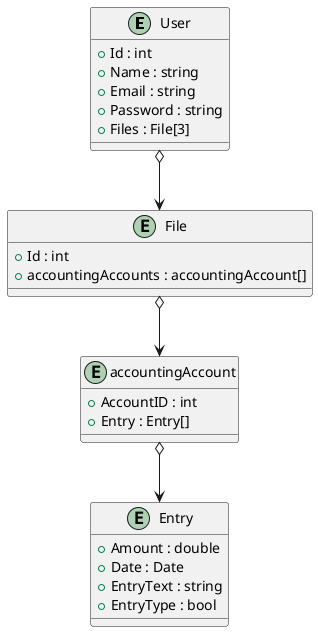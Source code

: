 @startuml "Model"

entity User {

    + Id : int
    + Name : string
    + Email : string
    + Password : string
    + Files : File[3]
}

entity File {
    + Id : int
    + accountingAccounts : accountingAccount[]
}

entity accountingAccount {
        + AccountID : int
        + Entry : Entry[]
}

entity Entry {
    + Amount : double
    + Date : Date
    + EntryText : string
    + EntryType : bool
}

User o--> File 

File o--> accountingAccount 

accountingAccount o--> Entry 

@enduml